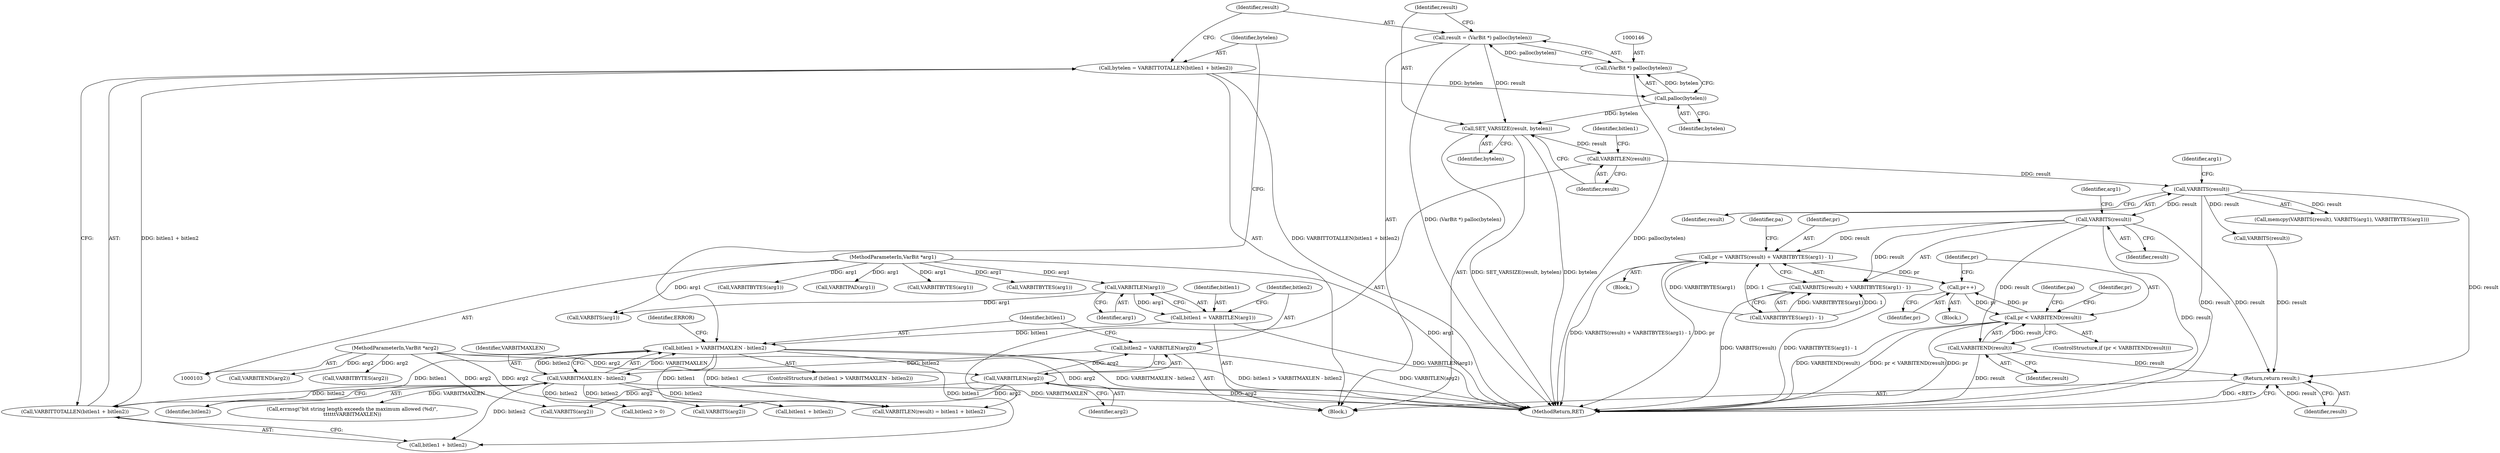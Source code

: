 digraph "0_postgres_31400a673325147e1205326008e32135a78b4d8a_20@pointer" {
"1000198" [label="(Call,VARBITS(result))"];
"1000159" [label="(Call,VARBITS(result))"];
"1000153" [label="(Call,VARBITLEN(result))"];
"1000149" [label="(Call,SET_VARSIZE(result, bytelen))"];
"1000143" [label="(Call,result = (VarBit *) palloc(bytelen))"];
"1000145" [label="(Call,(VarBit *) palloc(bytelen))"];
"1000147" [label="(Call,palloc(bytelen))"];
"1000137" [label="(Call,bytelen = VARBITTOTALLEN(bitlen1 + bitlen2))"];
"1000139" [label="(Call,VARBITTOTALLEN(bitlen1 + bitlen2))"];
"1000124" [label="(Call,bitlen1 > VARBITMAXLEN - bitlen2)"];
"1000115" [label="(Call,bitlen1 = VARBITLEN(arg1))"];
"1000117" [label="(Call,VARBITLEN(arg1))"];
"1000104" [label="(MethodParameterIn,VarBit *arg1)"];
"1000126" [label="(Call,VARBITMAXLEN - bitlen2)"];
"1000119" [label="(Call,bitlen2 = VARBITLEN(arg2))"];
"1000121" [label="(Call,VARBITLEN(arg2))"];
"1000105" [label="(MethodParameterIn,VarBit *arg2)"];
"1000195" [label="(Call,pr = VARBITS(result) + VARBITBYTES(arg1) - 1)"];
"1000225" [label="(Call,pr++)"];
"1000228" [label="(Call,pr < VARBITEND(result))"];
"1000197" [label="(Call,VARBITS(result) + VARBITBYTES(arg1) - 1)"];
"1000230" [label="(Call,VARBITEND(result))"];
"1000241" [label="(Return,return result;)"];
"1000116" [label="(Identifier,bitlen1)"];
"1000226" [label="(Identifier,pr)"];
"1000130" [label="(Identifier,ERROR)"];
"1000189" [label="(Block,)"];
"1000206" [label="(Identifier,pa)"];
"1000117" [label="(Call,VARBITLEN(arg1))"];
"1000125" [label="(Identifier,bitlen1)"];
"1000138" [label="(Identifier,bytelen)"];
"1000106" [label="(Block,)"];
"1000199" [label="(Identifier,result)"];
"1000145" [label="(Call,(VarBit *) palloc(bytelen))"];
"1000182" [label="(Call,VARBITBYTES(arg2))"];
"1000243" [label="(MethodReturn,RET)"];
"1000163" [label="(Call,VARBITBYTES(arg1))"];
"1000151" [label="(Identifier,bytelen)"];
"1000242" [label="(Identifier,result)"];
"1000197" [label="(Call,VARBITS(result) + VARBITBYTES(arg1) - 1)"];
"1000121" [label="(Call,VARBITLEN(arg2))"];
"1000167" [label="(Call,VARBITPAD(arg1))"];
"1000120" [label="(Identifier,bitlen2)"];
"1000215" [label="(Block,)"];
"1000115" [label="(Call,bitlen1 = VARBITLEN(arg1))"];
"1000144" [label="(Identifier,result)"];
"1000180" [label="(Call,VARBITS(arg2))"];
"1000196" [label="(Identifier,pr)"];
"1000225" [label="(Call,pr++)"];
"1000127" [label="(Identifier,VARBITMAXLEN)"];
"1000119" [label="(Call,bitlen2 = VARBITLEN(arg2))"];
"1000124" [label="(Call,bitlen1 > VARBITMAXLEN - bitlen2)"];
"1000118" [label="(Identifier,arg1)"];
"1000178" [label="(Call,VARBITBYTES(arg1))"];
"1000207" [label="(Call,VARBITS(arg2))"];
"1000230" [label="(Call,VARBITEND(result))"];
"1000122" [label="(Identifier,arg2)"];
"1000123" [label="(ControlStructure,if (bitlen1 > VARBITMAXLEN - bitlen2))"];
"1000186" [label="(Call,bitlen2 > 0)"];
"1000147" [label="(Call,palloc(bytelen))"];
"1000137" [label="(Call,bytelen = VARBITTOTALLEN(bitlen1 + bitlen2))"];
"1000176" [label="(Call,VARBITS(result))"];
"1000156" [label="(Identifier,bitlen1)"];
"1000152" [label="(Call,VARBITLEN(result) = bitlen1 + bitlen2)"];
"1000150" [label="(Identifier,result)"];
"1000211" [label="(Call,VARBITEND(arg2))"];
"1000241" [label="(Return,return result;)"];
"1000227" [label="(ControlStructure,if (pr < VARBITEND(result)))"];
"1000200" [label="(Call,VARBITBYTES(arg1) - 1)"];
"1000159" [label="(Call,VARBITS(result))"];
"1000128" [label="(Identifier,bitlen2)"];
"1000149" [label="(Call,SET_VARSIZE(result, bytelen))"];
"1000198" [label="(Call,VARBITS(result))"];
"1000231" [label="(Identifier,result)"];
"1000161" [label="(Call,VARBITS(arg1))"];
"1000158" [label="(Call,memcpy(VARBITS(result), VARBITS(arg1), VARBITBYTES(arg1)))"];
"1000195" [label="(Call,pr = VARBITS(result) + VARBITBYTES(arg1) - 1)"];
"1000228" [label="(Call,pr < VARBITEND(result))"];
"1000214" [label="(Identifier,pa)"];
"1000201" [label="(Call,VARBITBYTES(arg1))"];
"1000134" [label="(Call,errmsg(\"bit string length exceeds the maximum allowed (%d)\",\n\t\t\t\t\t\tVARBITMAXLEN))"];
"1000234" [label="(Identifier,pr)"];
"1000148" [label="(Identifier,bytelen)"];
"1000202" [label="(Identifier,arg1)"];
"1000139" [label="(Call,VARBITTOTALLEN(bitlen1 + bitlen2))"];
"1000154" [label="(Identifier,result)"];
"1000160" [label="(Identifier,result)"];
"1000162" [label="(Identifier,arg1)"];
"1000143" [label="(Call,result = (VarBit *) palloc(bytelen))"];
"1000155" [label="(Call,bitlen1 + bitlen2)"];
"1000126" [label="(Call,VARBITMAXLEN - bitlen2)"];
"1000104" [label="(MethodParameterIn,VarBit *arg1)"];
"1000229" [label="(Identifier,pr)"];
"1000153" [label="(Call,VARBITLEN(result))"];
"1000105" [label="(MethodParameterIn,VarBit *arg2)"];
"1000140" [label="(Call,bitlen1 + bitlen2)"];
"1000198" -> "1000197"  [label="AST: "];
"1000198" -> "1000199"  [label="CFG: "];
"1000199" -> "1000198"  [label="AST: "];
"1000202" -> "1000198"  [label="CFG: "];
"1000198" -> "1000243"  [label="DDG: result"];
"1000198" -> "1000195"  [label="DDG: result"];
"1000198" -> "1000197"  [label="DDG: result"];
"1000159" -> "1000198"  [label="DDG: result"];
"1000198" -> "1000230"  [label="DDG: result"];
"1000198" -> "1000241"  [label="DDG: result"];
"1000159" -> "1000158"  [label="AST: "];
"1000159" -> "1000160"  [label="CFG: "];
"1000160" -> "1000159"  [label="AST: "];
"1000162" -> "1000159"  [label="CFG: "];
"1000159" -> "1000243"  [label="DDG: result"];
"1000159" -> "1000158"  [label="DDG: result"];
"1000153" -> "1000159"  [label="DDG: result"];
"1000159" -> "1000176"  [label="DDG: result"];
"1000159" -> "1000241"  [label="DDG: result"];
"1000153" -> "1000152"  [label="AST: "];
"1000153" -> "1000154"  [label="CFG: "];
"1000154" -> "1000153"  [label="AST: "];
"1000156" -> "1000153"  [label="CFG: "];
"1000149" -> "1000153"  [label="DDG: result"];
"1000149" -> "1000106"  [label="AST: "];
"1000149" -> "1000151"  [label="CFG: "];
"1000150" -> "1000149"  [label="AST: "];
"1000151" -> "1000149"  [label="AST: "];
"1000154" -> "1000149"  [label="CFG: "];
"1000149" -> "1000243"  [label="DDG: bytelen"];
"1000149" -> "1000243"  [label="DDG: SET_VARSIZE(result, bytelen)"];
"1000143" -> "1000149"  [label="DDG: result"];
"1000147" -> "1000149"  [label="DDG: bytelen"];
"1000143" -> "1000106"  [label="AST: "];
"1000143" -> "1000145"  [label="CFG: "];
"1000144" -> "1000143"  [label="AST: "];
"1000145" -> "1000143"  [label="AST: "];
"1000150" -> "1000143"  [label="CFG: "];
"1000143" -> "1000243"  [label="DDG: (VarBit *) palloc(bytelen)"];
"1000145" -> "1000143"  [label="DDG: palloc(bytelen)"];
"1000145" -> "1000147"  [label="CFG: "];
"1000146" -> "1000145"  [label="AST: "];
"1000147" -> "1000145"  [label="AST: "];
"1000145" -> "1000243"  [label="DDG: palloc(bytelen)"];
"1000147" -> "1000145"  [label="DDG: bytelen"];
"1000147" -> "1000148"  [label="CFG: "];
"1000148" -> "1000147"  [label="AST: "];
"1000137" -> "1000147"  [label="DDG: bytelen"];
"1000137" -> "1000106"  [label="AST: "];
"1000137" -> "1000139"  [label="CFG: "];
"1000138" -> "1000137"  [label="AST: "];
"1000139" -> "1000137"  [label="AST: "];
"1000144" -> "1000137"  [label="CFG: "];
"1000137" -> "1000243"  [label="DDG: VARBITTOTALLEN(bitlen1 + bitlen2)"];
"1000139" -> "1000137"  [label="DDG: bitlen1 + bitlen2"];
"1000139" -> "1000140"  [label="CFG: "];
"1000140" -> "1000139"  [label="AST: "];
"1000124" -> "1000139"  [label="DDG: bitlen1"];
"1000126" -> "1000139"  [label="DDG: bitlen2"];
"1000124" -> "1000123"  [label="AST: "];
"1000124" -> "1000126"  [label="CFG: "];
"1000125" -> "1000124"  [label="AST: "];
"1000126" -> "1000124"  [label="AST: "];
"1000130" -> "1000124"  [label="CFG: "];
"1000138" -> "1000124"  [label="CFG: "];
"1000124" -> "1000243"  [label="DDG: VARBITMAXLEN - bitlen2"];
"1000124" -> "1000243"  [label="DDG: bitlen1 > VARBITMAXLEN - bitlen2"];
"1000115" -> "1000124"  [label="DDG: bitlen1"];
"1000126" -> "1000124"  [label="DDG: VARBITMAXLEN"];
"1000126" -> "1000124"  [label="DDG: bitlen2"];
"1000124" -> "1000140"  [label="DDG: bitlen1"];
"1000124" -> "1000152"  [label="DDG: bitlen1"];
"1000124" -> "1000155"  [label="DDG: bitlen1"];
"1000115" -> "1000106"  [label="AST: "];
"1000115" -> "1000117"  [label="CFG: "];
"1000116" -> "1000115"  [label="AST: "];
"1000117" -> "1000115"  [label="AST: "];
"1000120" -> "1000115"  [label="CFG: "];
"1000115" -> "1000243"  [label="DDG: VARBITLEN(arg1)"];
"1000117" -> "1000115"  [label="DDG: arg1"];
"1000117" -> "1000118"  [label="CFG: "];
"1000118" -> "1000117"  [label="AST: "];
"1000104" -> "1000117"  [label="DDG: arg1"];
"1000117" -> "1000161"  [label="DDG: arg1"];
"1000104" -> "1000103"  [label="AST: "];
"1000104" -> "1000243"  [label="DDG: arg1"];
"1000104" -> "1000161"  [label="DDG: arg1"];
"1000104" -> "1000163"  [label="DDG: arg1"];
"1000104" -> "1000167"  [label="DDG: arg1"];
"1000104" -> "1000178"  [label="DDG: arg1"];
"1000104" -> "1000201"  [label="DDG: arg1"];
"1000126" -> "1000128"  [label="CFG: "];
"1000127" -> "1000126"  [label="AST: "];
"1000128" -> "1000126"  [label="AST: "];
"1000126" -> "1000243"  [label="DDG: VARBITMAXLEN"];
"1000119" -> "1000126"  [label="DDG: bitlen2"];
"1000126" -> "1000134"  [label="DDG: VARBITMAXLEN"];
"1000126" -> "1000140"  [label="DDG: bitlen2"];
"1000126" -> "1000152"  [label="DDG: bitlen2"];
"1000126" -> "1000155"  [label="DDG: bitlen2"];
"1000126" -> "1000186"  [label="DDG: bitlen2"];
"1000119" -> "1000106"  [label="AST: "];
"1000119" -> "1000121"  [label="CFG: "];
"1000120" -> "1000119"  [label="AST: "];
"1000121" -> "1000119"  [label="AST: "];
"1000125" -> "1000119"  [label="CFG: "];
"1000119" -> "1000243"  [label="DDG: VARBITLEN(arg2)"];
"1000121" -> "1000119"  [label="DDG: arg2"];
"1000121" -> "1000122"  [label="CFG: "];
"1000122" -> "1000121"  [label="AST: "];
"1000121" -> "1000243"  [label="DDG: arg2"];
"1000105" -> "1000121"  [label="DDG: arg2"];
"1000121" -> "1000180"  [label="DDG: arg2"];
"1000121" -> "1000207"  [label="DDG: arg2"];
"1000105" -> "1000103"  [label="AST: "];
"1000105" -> "1000243"  [label="DDG: arg2"];
"1000105" -> "1000180"  [label="DDG: arg2"];
"1000105" -> "1000182"  [label="DDG: arg2"];
"1000105" -> "1000207"  [label="DDG: arg2"];
"1000105" -> "1000211"  [label="DDG: arg2"];
"1000195" -> "1000189"  [label="AST: "];
"1000195" -> "1000197"  [label="CFG: "];
"1000196" -> "1000195"  [label="AST: "];
"1000197" -> "1000195"  [label="AST: "];
"1000206" -> "1000195"  [label="CFG: "];
"1000195" -> "1000243"  [label="DDG: VARBITS(result) + VARBITBYTES(arg1) - 1"];
"1000195" -> "1000243"  [label="DDG: pr"];
"1000200" -> "1000195"  [label="DDG: VARBITBYTES(arg1)"];
"1000200" -> "1000195"  [label="DDG: 1"];
"1000195" -> "1000225"  [label="DDG: pr"];
"1000225" -> "1000215"  [label="AST: "];
"1000225" -> "1000226"  [label="CFG: "];
"1000226" -> "1000225"  [label="AST: "];
"1000229" -> "1000225"  [label="CFG: "];
"1000228" -> "1000225"  [label="DDG: pr"];
"1000225" -> "1000228"  [label="DDG: pr"];
"1000228" -> "1000227"  [label="AST: "];
"1000228" -> "1000230"  [label="CFG: "];
"1000229" -> "1000228"  [label="AST: "];
"1000230" -> "1000228"  [label="AST: "];
"1000234" -> "1000228"  [label="CFG: "];
"1000214" -> "1000228"  [label="CFG: "];
"1000228" -> "1000243"  [label="DDG: pr < VARBITEND(result)"];
"1000228" -> "1000243"  [label="DDG: pr"];
"1000228" -> "1000243"  [label="DDG: VARBITEND(result)"];
"1000230" -> "1000228"  [label="DDG: result"];
"1000197" -> "1000200"  [label="CFG: "];
"1000200" -> "1000197"  [label="AST: "];
"1000197" -> "1000243"  [label="DDG: VARBITBYTES(arg1) - 1"];
"1000197" -> "1000243"  [label="DDG: VARBITS(result)"];
"1000200" -> "1000197"  [label="DDG: VARBITBYTES(arg1)"];
"1000200" -> "1000197"  [label="DDG: 1"];
"1000230" -> "1000231"  [label="CFG: "];
"1000231" -> "1000230"  [label="AST: "];
"1000230" -> "1000243"  [label="DDG: result"];
"1000230" -> "1000241"  [label="DDG: result"];
"1000241" -> "1000106"  [label="AST: "];
"1000241" -> "1000242"  [label="CFG: "];
"1000242" -> "1000241"  [label="AST: "];
"1000243" -> "1000241"  [label="CFG: "];
"1000241" -> "1000243"  [label="DDG: <RET>"];
"1000242" -> "1000241"  [label="DDG: result"];
"1000176" -> "1000241"  [label="DDG: result"];
}
